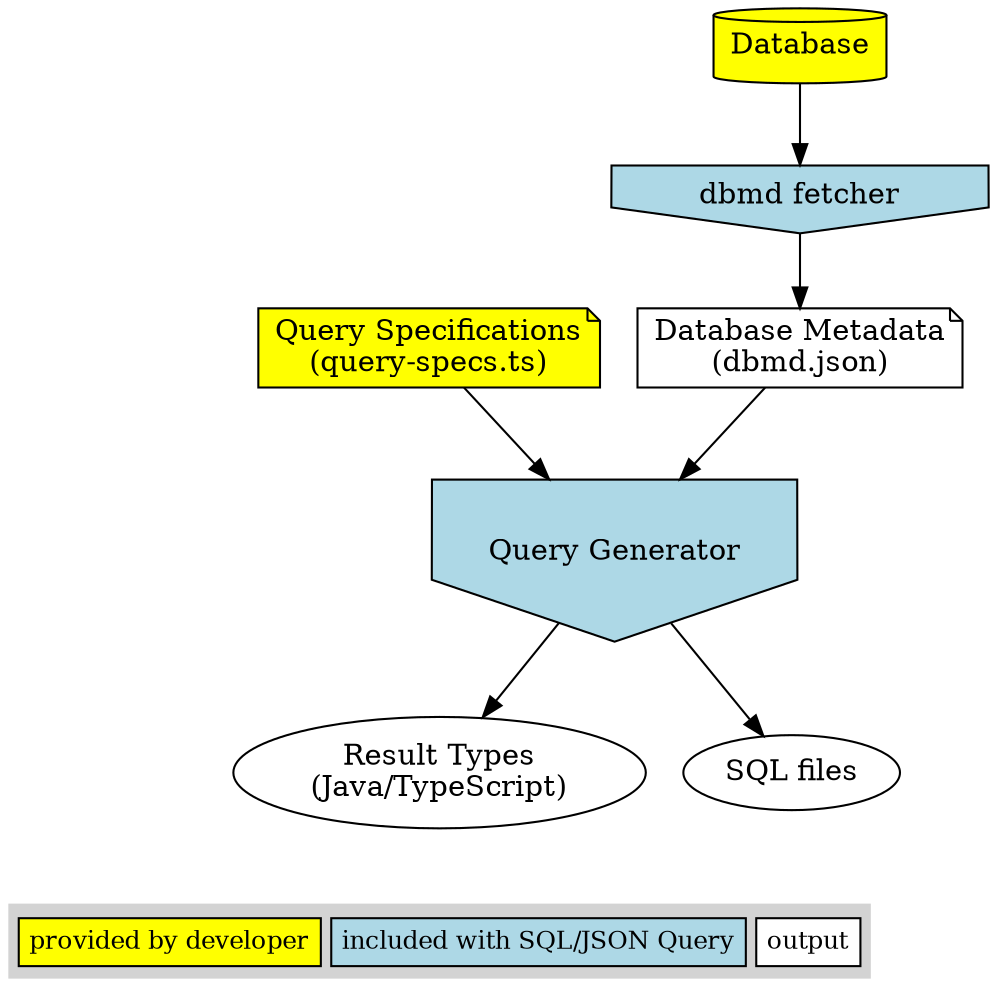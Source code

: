 digraph  Diagram1 {
  {
    qs [label="Query Specifications\n(query-specs.ts)" shape=note style=filled fillcolor=yellow]
    dbmd [label="Database Metadata\n(dbmd.json)" shape=note]
    mdf [label="dbmd fetcher" shape=invhouse style=filled fillcolor=lightblue]
    db [label="Database" shape=cylinder style=filled fillcolor=yellow]
    rd [label="Result Types\n(Java/TypeScript)" ]
    sjq [label="Query Generator" shape=invhouse height=1.2 style=filled fillcolor=lightblue]
    sql [label="SQL files"]
  }
  db -> mdf -> dbmd
  qs -> sjq
  dbmd -> sjq
  sjq -> sql
  sjq -> rd

  { rank = sink;
    node [margin=0 fontsize=12 style=filled]
    Legend [shape=none, label=<
    <table border="0" cellborder="1" cellspacing="5" cellpadding="4">
     <tr>
      <td bgcolor="yellow">provided by developer</td>
      <td bgcolor="lightblue">included with SQL/JSON Query</td>
      <td bgcolor="white">output</td>
     </tr>
    </table>
   >];
  }
}
